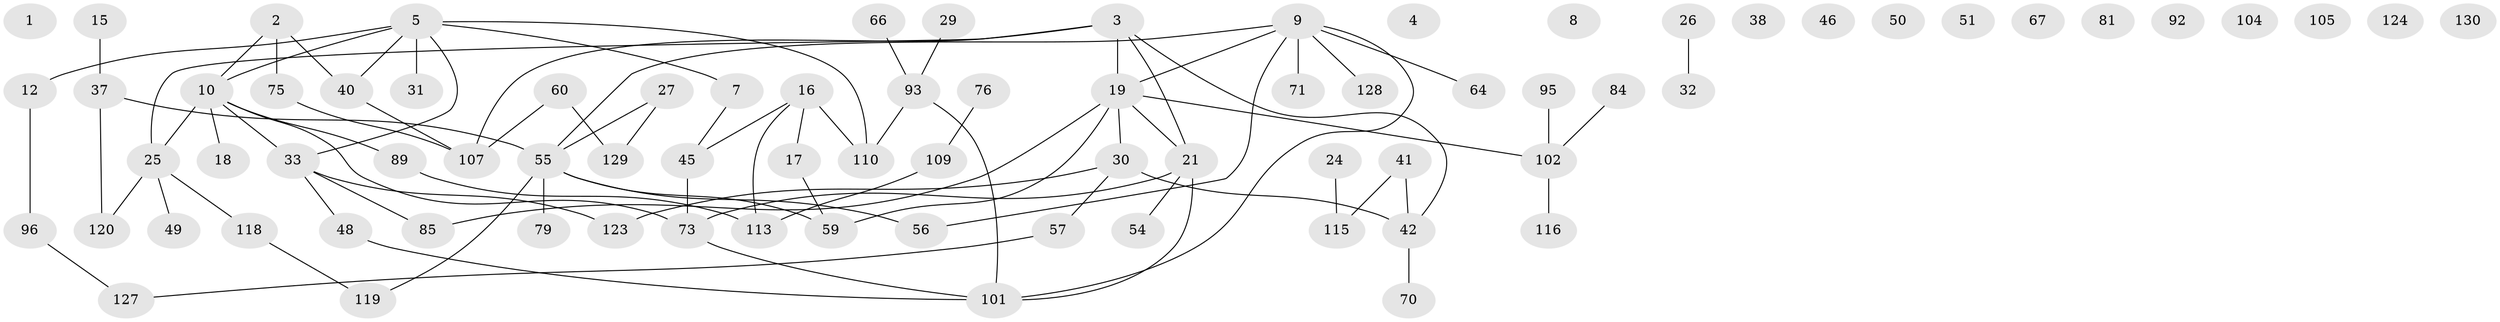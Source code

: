 // original degree distribution, {0: 0.1, 1: 0.2230769230769231, 4: 0.13076923076923078, 2: 0.36153846153846153, 3: 0.14615384615384616, 5: 0.023076923076923078, 7: 0.007692307692307693, 6: 0.007692307692307693}
// Generated by graph-tools (version 1.1) at 2025/16/03/04/25 18:16:43]
// undirected, 78 vertices, 85 edges
graph export_dot {
graph [start="1"]
  node [color=gray90,style=filled];
  1;
  2 [super="+34"];
  3 [super="+6+63+77+121"];
  4 [super="+72"];
  5 [super="+13+111"];
  7 [super="+82"];
  8;
  9 [super="+11+14+43"];
  10 [super="+20+22+53+90"];
  12 [super="+52+108"];
  15 [super="+23+36"];
  16 [super="+28+47"];
  17 [super="+86+103"];
  18 [super="+35"];
  19 [super="+39+65+78+83"];
  21 [super="+58+126"];
  24 [super="+112"];
  25 [super="+74+125"];
  26 [super="+68"];
  27 [super="+117"];
  29 [super="+80"];
  30 [super="+98"];
  31 [super="+69"];
  32 [super="+97"];
  33 [super="+44+87"];
  37 [super="+88+122"];
  38;
  40 [super="+94"];
  41 [super="+61"];
  42 [super="+91+100"];
  45 [super="+99"];
  46;
  48 [super="+114"];
  49 [super="+62"];
  50;
  51;
  54;
  55 [super="+106"];
  56;
  57;
  59;
  60;
  64;
  66;
  67;
  70;
  71;
  73;
  75;
  76;
  79;
  81;
  84;
  85;
  89;
  92;
  93;
  95;
  96;
  101;
  102;
  104;
  105;
  107;
  109;
  110;
  113;
  115;
  116;
  118;
  119;
  120;
  123;
  124;
  127;
  128;
  129;
  130;
  2 -- 40;
  2 -- 75;
  2 -- 10;
  3 -- 42;
  3 -- 107;
  3 -- 19;
  3 -- 21;
  3 -- 25;
  5 -- 7;
  5 -- 40;
  5 -- 110;
  5 -- 31 [weight=2];
  5 -- 10;
  5 -- 12;
  5 -- 33;
  7 -- 45;
  9 -- 128;
  9 -- 19;
  9 -- 64;
  9 -- 101;
  9 -- 71;
  9 -- 56;
  9 -- 55;
  10 -- 89;
  10 -- 73;
  10 -- 25;
  10 -- 33;
  10 -- 18;
  12 -- 96;
  15 -- 37;
  16 -- 17;
  16 -- 113;
  16 -- 45;
  16 -- 110;
  17 -- 59;
  19 -- 59;
  19 -- 85;
  19 -- 102;
  19 -- 21;
  19 -- 30;
  21 -- 73;
  21 -- 101;
  21 -- 54;
  24 -- 115;
  25 -- 120;
  25 -- 118;
  25 -- 49;
  26 -- 32;
  27 -- 129;
  27 -- 55;
  29 -- 93;
  30 -- 57;
  30 -- 123;
  30 -- 42;
  33 -- 123;
  33 -- 85;
  33 -- 48;
  37 -- 120;
  37 -- 55;
  40 -- 107;
  41 -- 42;
  41 -- 115;
  42 -- 70;
  45 -- 73;
  48 -- 101;
  55 -- 119;
  55 -- 56;
  55 -- 59;
  55 -- 79;
  57 -- 127;
  60 -- 107;
  60 -- 129;
  66 -- 93;
  73 -- 101;
  75 -- 107;
  76 -- 109;
  84 -- 102;
  89 -- 113;
  93 -- 101;
  93 -- 110;
  95 -- 102;
  96 -- 127;
  102 -- 116;
  109 -- 113;
  118 -- 119;
}
